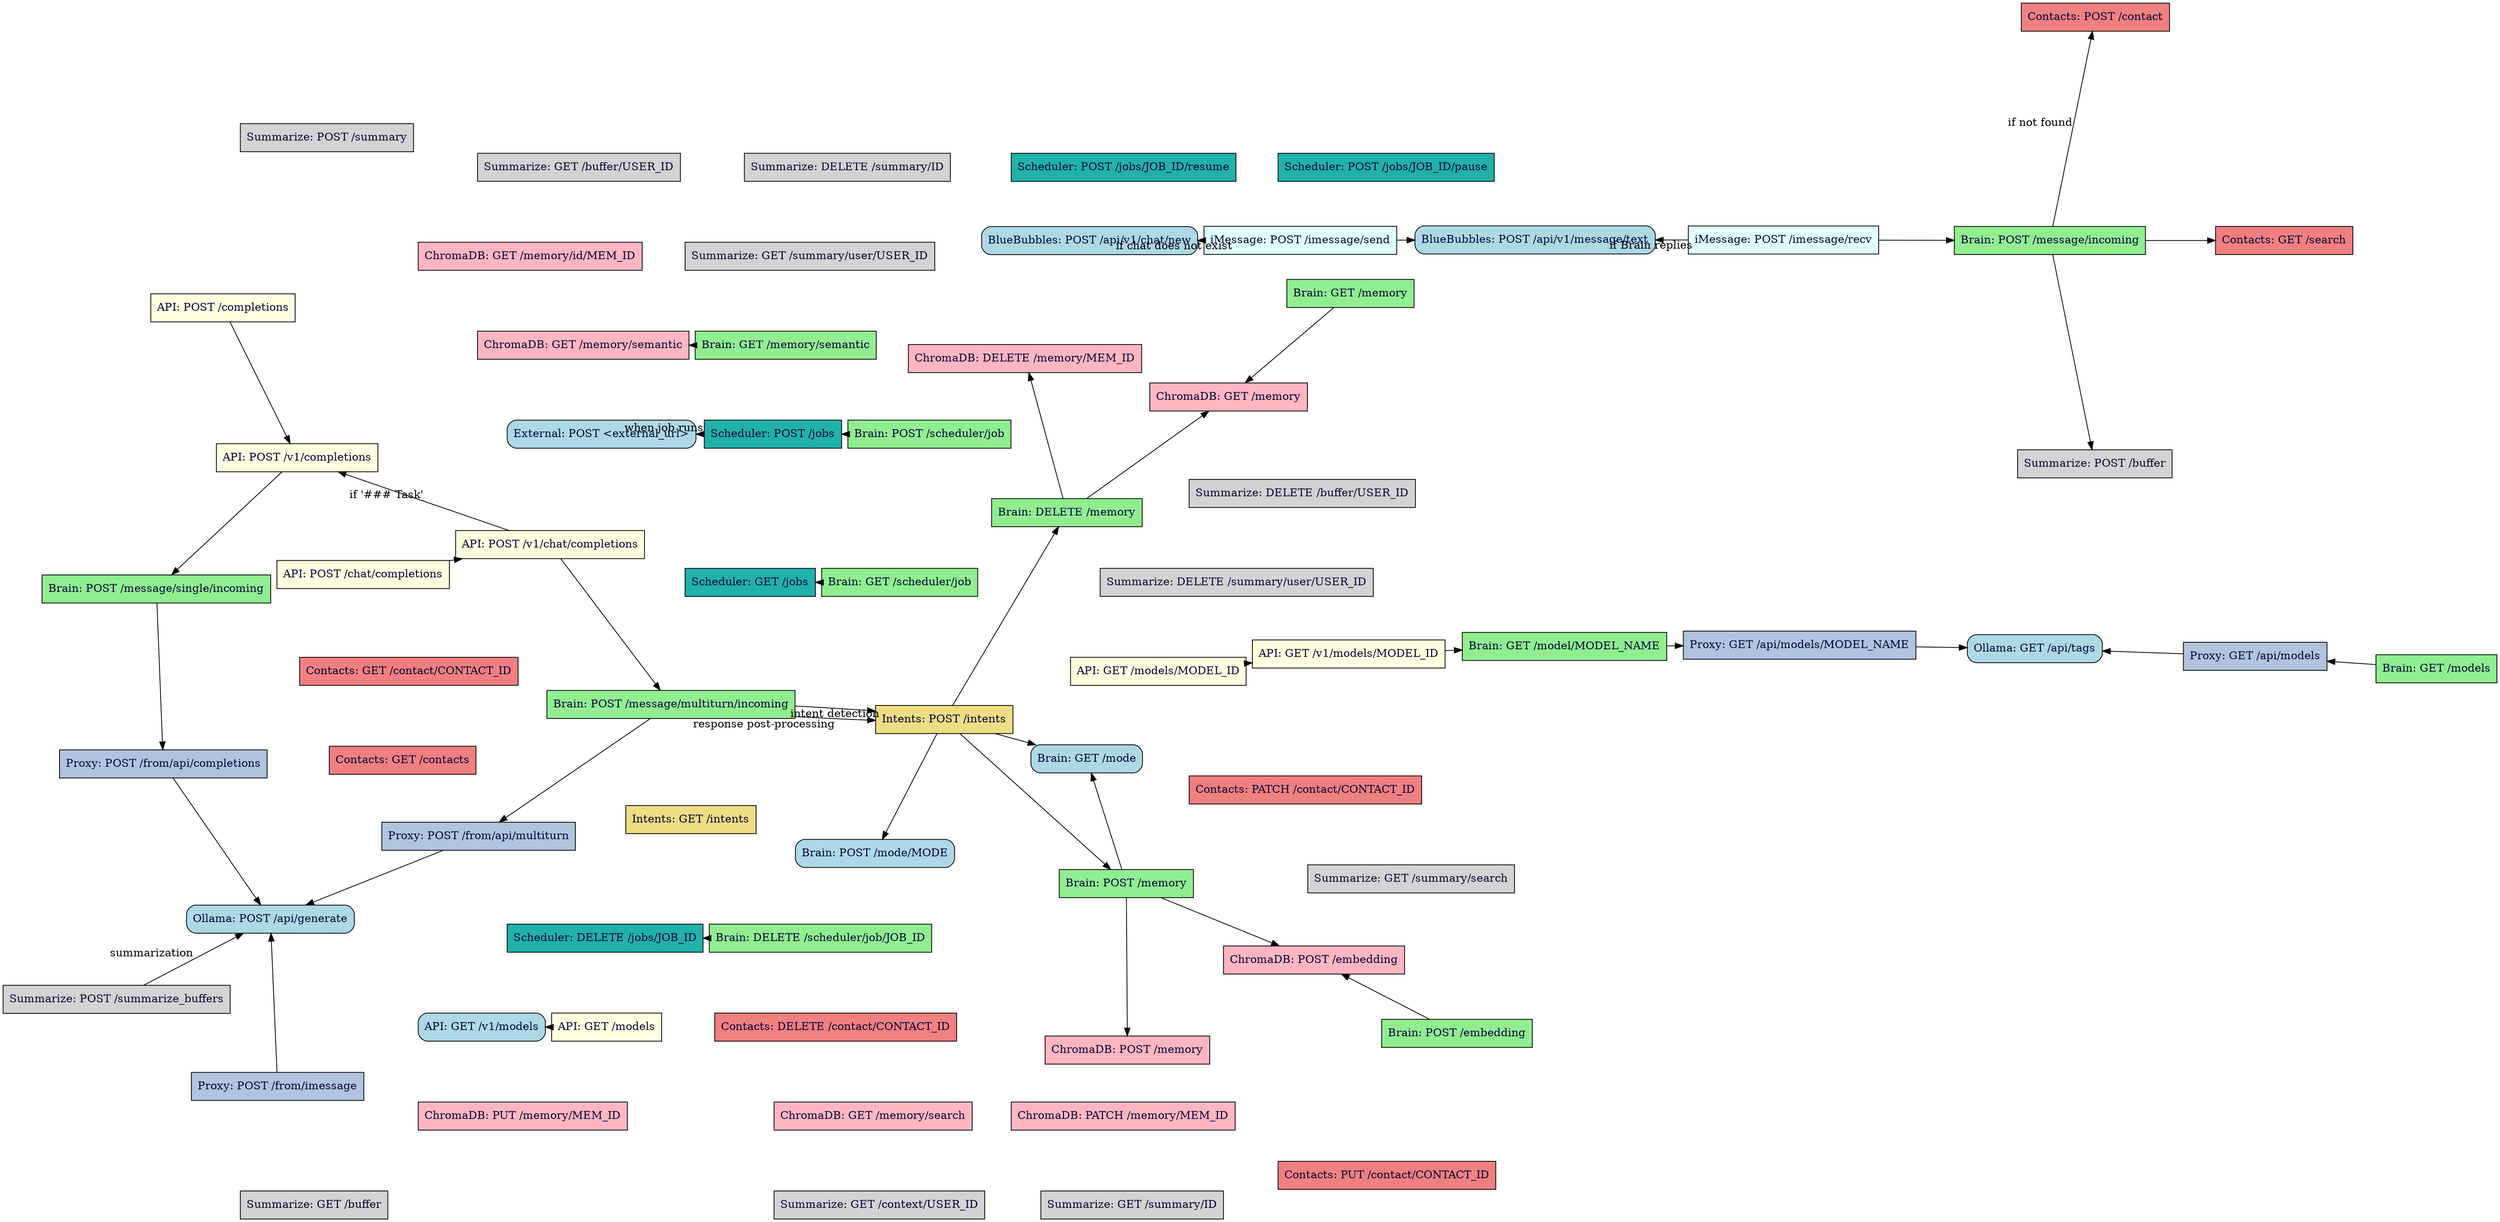 digraph Microservices {
  /* Force‑directed layout: neato or sfdp are your friends */
  layout=sfdp;       /* or use sfdp for bigger graphs */
  overlap=false;      /* prevent nodes from colliding */
  splines=true;       /* smooth, curved edges */

  /* Global node styling */
  node [
    shape=box,
    style="filled,rounded",
    fillcolor=lightblue,
    fontcolor="#080537"
  ];

  /* Optional: give heavier “gravity” to high‑degree nodes */
  edge [
    weight=2         /* boost spring strength */
  ];

  /* API endpoints */
  subgraph cluster_api {
    label="API endpoints";
    style=dashed;
    color=lightgrey;
    node [style=filled, fillcolor=lightyellow];
    "API: GET /models"
    "API: GET /models/MODEL_ID"
    "API: GET /v1/models/MODEL_ID"
    "API: POST /chat/completions"
    "API: POST /completions"
    "API: POST /v1/chat/completions"
    "API: POST /v1/completions"
  }

  /* Brain endpoints */
  subgraph cluster_brain {
    label="Brain endpoints";
    style=dashed;
    color=lightgrey;
    node [style=filled, fillcolor=lightgreen];
    "Brain: DELETE /memory"
    "Brain: DELETE /scheduler/job/JOB_ID"
    "Brain: GET /memory"
    "Brain: GET /memory/semantic"
    "Brain: GET /model/MODEL_NAME"
    "Brain: GET /models"
    "Brain: GET /scheduler/job"
    "Brain: POST /embedding"
    "Brain: POST /memory"
    "Brain: POST /message/incoming"
    "Brain: POST /message/multiturn/incoming"
    "Brain: POST /message/single/incoming"
    "Brain: POST /scheduler/job"
  }

  /* ChromaDB endpoints */
  subgraph cluster_chromadb {
    label="ChromaDB endpoints";
    style=dashed;
    color=lightgrey;
    node [style=filled, fillcolor=lightpink];
    "ChromaDB: DELETE /memory/MEM_ID"
    "ChromaDB: GET /memory"
    "ChromaDB: GET /memory/id/MEM_ID"
    "ChromaDB: GET /memory/search"
    "ChromaDB: GET /memory/semantic"
    "ChromaDB: PATCH /memory/MEM_ID"
    "ChromaDB: POST /embedding"
    "ChromaDB: POST /memory"
    "ChromaDB: PUT /memory/MEM_ID"
  }

  /* Contacts endpoints */
  subgraph cluster_contacts {
    label="Contacts endpoints";
    style=dashed;
    color=lightgrey;
    node [style=filled, fillcolor=lightcoral];
    "Contacts: DELETE /contact/CONTACT_ID"
    "Contacts: GET /contacts"
    "Contacts: GET /search"
    "Contacts: GET /contact/CONTACT_ID"
    "Contacts: PATCH /contact/CONTACT_ID"
    "Contacts: POST /contact"
    "Contacts: PUT /contact/CONTACT_ID"
  }

  /* iMessage endpoints */
  subgraph cluster_imessage {
    label="iMessage endpoints";
    style=dashed;
    color=lightgrey;
    node [style=filled, fillcolor=lightcyan];
    "iMessage: POST /imessage/recv"
    "iMessage: POST /imessage/send"
  }

  /* Intents endpoints */
  subgraph cluster_intents {
    label="Intents endpoints";
    style=dashed;
    color=lightgrey;
    node [style=filled, fillcolor=lightgoldenrod];
    "Intents: GET /intents"
    "Intents: POST /intents"
  }

  /* Proxy endpoints */
  subgraph cluster_proxy {
    label="Proxy endpoints";
    style=dashed;
    color=lightgrey;
    node [style=filled, fillcolor=lightsteelblue];
    "Proxy: GET /api/models"
    "Proxy: GET /api/models/MODEL_NAME"
    "Proxy: POST /from/api/completions"
    "Proxy: POST /from/api/multiturn"
    "Proxy: POST /from/imessage"
  }

  /* Scheduler endpoints */
  subgraph cluster_scheduler {
    label="Scheduler endpoints";
    style=dashed;
    color=lightgrey;
    node [style=filled, fillcolor=lightseagreen];
    "Scheduler: DELETE /jobs/JOB_ID"
    "Scheduler: GET /jobs"
    "Scheduler: POST /jobs"
    "Scheduler: POST /jobs/JOB_ID/pause"
    "Scheduler: POST /jobs/JOB_ID/resume"
  }

  /* Summarize endpoints */
  subgraph cluster_summarize {
    label="Summarize endpoints";
    style=dashed;
    color=lightgrey;
    node [style=filled, fillcolor=lightgray];
    "Summarize: DELETE /buffer/USER_ID"
    "Summarize: DELETE /summary/ID"
    "Summarize: DELETE /summary/user/USER_ID"
    "Summarize: GET /buffer"
    "Summarize: GET /buffer/USER_ID"
    "Summarize: GET /context/USER_ID"
    "Summarize: GET /summary/ID"
    "Summarize: GET /summary/search"
    "Summarize: GET /summary/user/USER_ID"
    "Summarize: POST /buffer"
    "Summarize: POST /summarize_buffers"
    "Summarize: POST /summary"
  }

  /* No external dependencies for contacts endpoints (all DB local) */

  /* No external dependencies for intents endpoints (all logic local) */

  /* Describe connections */
  /* API endpoint dependencies */
  "API: POST /v1/chat/completions" -> "Brain: POST /message/multiturn/incoming"
  "API: POST /v1/completions" -> "Brain: POST /message/single/incoming"
  "API: GET /v1/models/MODEL_ID" -> "Brain: GET /model/MODEL_NAME"
  "API: POST /completions" -> "API: POST /v1/completions"
  "API: POST /chat/completions" -> "API: POST /v1/chat/completions"
  "API: GET /models" -> "API: GET /v1/models"
  "API: GET /models/MODEL_ID" -> "API: GET /v1/models/MODEL_ID"
  "API: POST /v1/chat/completions" -> "API: POST /v1/completions" [label="if '### Task'"]

  /* Brain endpoint dependencies */
  "Brain: POST /embedding" -> "ChromaDB: POST /embedding"
  "Brain: GET /models" -> "Proxy: GET /api/models"
  "Brain: GET /model/MODEL_NAME" -> "Proxy: GET /api/models/MODEL_NAME"
  "Brain: POST /scheduler/job" -> "Scheduler: POST /jobs"
  "Brain: GET /scheduler/job" -> "Scheduler: GET /jobs"
  "Brain: DELETE /scheduler/job/JOB_ID" -> "Scheduler: DELETE /jobs/JOB_ID"
  "Brain: POST /message/incoming" -> "Contacts: GET /search"
  "Brain: POST /message/incoming" -> "Contacts: POST /contact" [label="if not found"]
  "Brain: POST /message/incoming" -> "Summarize: POST /buffer"
  "Brain: POST /message/single/incoming" -> "Proxy: POST /from/api/completions"
  "Brain: POST /message/multiturn/incoming" -> "Intents: POST /intents" [label="intent detection"]
  "Brain: POST /message/multiturn/incoming" -> "Proxy: POST /from/api/multiturn"
  "Brain: POST /message/multiturn/incoming" -> "Intents: POST /intents" [label="response post-processing"]
  "Brain: GET /memory" -> "ChromaDB: GET /memory"
  "Brain: GET /memory/semantic" -> "ChromaDB: GET /memory/semantic"
  "Brain: POST /memory" -> "Brain: GET /mode"
  "Brain: POST /memory" -> "ChromaDB: POST /embedding"
  "Brain: POST /memory" -> "ChromaDB: POST /memory"
  "Brain: DELETE /memory" -> "ChromaDB: GET /memory"
  "Brain: DELETE /memory" -> "ChromaDB: DELETE /memory/MEM_ID"

  /* iMessage endpoint dependencies */
  "iMessage: POST /imessage/send" -> "BlueBubbles: POST /api/v1/message/text"
  "iMessage: POST /imessage/send" -> "BlueBubbles: POST /api/v1/chat/new" [label="if chat does not exist"]
  "iMessage: POST /imessage/recv" -> "Brain: POST /message/incoming"
  "iMessage: POST /imessage/recv" -> "BlueBubbles: POST /api/v1/message/text" [label="if Brain replies"]

  /* Intents service dependencies (calls to Brain) */
  "Intents: POST /intents" -> "Brain: GET /mode"
  "Intents: POST /intents" -> "Brain: POST /mode/MODE"
  "Intents: POST /intents" -> "Brain: POST /memory"
  "Intents: POST /intents" -> "Brain: DELETE /memory"

  /* Proxy endpoint dependencies */
  "Proxy: POST /from/api/completions" -> "Ollama: POST /api/generate"
  "Proxy: POST /from/api/multiturn" -> "Ollama: POST /api/generate"
  "Proxy: POST /from/imessage" -> "Ollama: POST /api/generate"
  "Proxy: GET /api/models" -> "Ollama: GET /api/tags"
  "Proxy: GET /api/models/MODEL_NAME" -> "Ollama: GET /api/tags"

  /* Scheduler endpoint dependencies */
  "Scheduler: POST /jobs" -> "External: POST <external_url>" [label="when job runs"]

  /* Summarize endpoint dependencies */
  "Summarize: POST /summarize_buffers" -> "Ollama: POST /api/generate" [label="summarization"]
}

/* generate with twopi -Tsvg endpoint.dot -o endpoint.svg or neato -Tpng endpoint.dot -o endpoint.png */